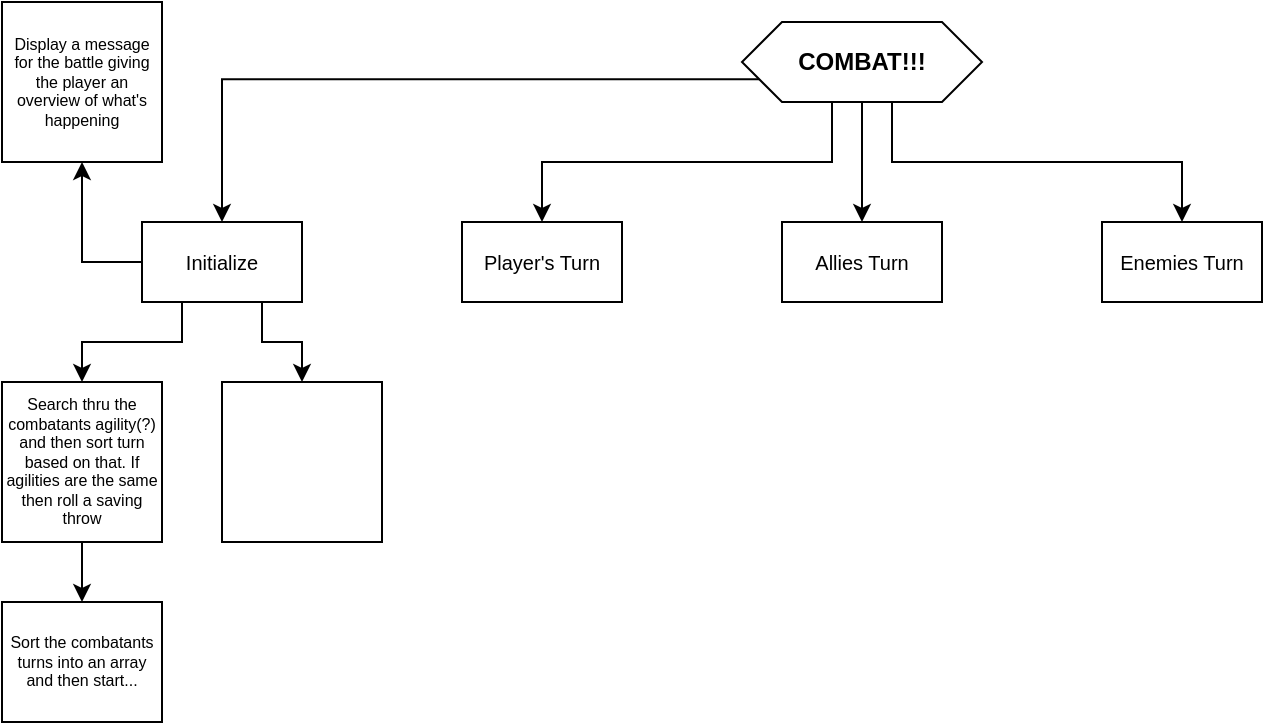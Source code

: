 <mxfile version="23.1.5" type="device">
  <diagram name="Page-1" id="1CR14b1-mnpwQ3id7qt0">
    <mxGraphModel dx="574" dy="338" grid="1" gridSize="10" guides="1" tooltips="1" connect="1" arrows="1" fold="1" page="1" pageScale="1" pageWidth="850" pageHeight="1100" math="0" shadow="0">
      <root>
        <mxCell id="0" />
        <mxCell id="1" parent="0" />
        <mxCell id="Eu9qbw4WFrngPm7MnrsQ-3" style="edgeStyle=orthogonalEdgeStyle;rounded=0;orthogonalLoop=1;jettySize=auto;html=1;exitX=0;exitY=0.75;exitDx=0;exitDy=0;entryX=0.5;entryY=0;entryDx=0;entryDy=0;" parent="1" source="Eu9qbw4WFrngPm7MnrsQ-1" target="Eu9qbw4WFrngPm7MnrsQ-2" edge="1">
          <mxGeometry relative="1" as="geometry" />
        </mxCell>
        <mxCell id="Eu9qbw4WFrngPm7MnrsQ-5" style="edgeStyle=orthogonalEdgeStyle;rounded=0;orthogonalLoop=1;jettySize=auto;html=1;exitX=0.375;exitY=1;exitDx=0;exitDy=0;entryX=0.5;entryY=0;entryDx=0;entryDy=0;" parent="1" source="Eu9qbw4WFrngPm7MnrsQ-1" target="Eu9qbw4WFrngPm7MnrsQ-4" edge="1">
          <mxGeometry relative="1" as="geometry" />
        </mxCell>
        <mxCell id="Eu9qbw4WFrngPm7MnrsQ-8" style="edgeStyle=orthogonalEdgeStyle;rounded=0;orthogonalLoop=1;jettySize=auto;html=1;exitX=0.5;exitY=1;exitDx=0;exitDy=0;entryX=0.5;entryY=0;entryDx=0;entryDy=0;" parent="1" source="Eu9qbw4WFrngPm7MnrsQ-1" target="Eu9qbw4WFrngPm7MnrsQ-6" edge="1">
          <mxGeometry relative="1" as="geometry" />
        </mxCell>
        <mxCell id="Eu9qbw4WFrngPm7MnrsQ-10" style="edgeStyle=orthogonalEdgeStyle;rounded=0;orthogonalLoop=1;jettySize=auto;html=1;exitX=0.625;exitY=1;exitDx=0;exitDy=0;" parent="1" source="Eu9qbw4WFrngPm7MnrsQ-1" target="Eu9qbw4WFrngPm7MnrsQ-9" edge="1">
          <mxGeometry relative="1" as="geometry" />
        </mxCell>
        <mxCell id="Eu9qbw4WFrngPm7MnrsQ-1" value="COMBAT!!!" style="shape=hexagon;perimeter=hexagonPerimeter2;whiteSpace=wrap;html=1;fixedSize=1;fontStyle=1" parent="1" vertex="1">
          <mxGeometry x="380" y="20" width="120" height="40" as="geometry" />
        </mxCell>
        <mxCell id="Eu9qbw4WFrngPm7MnrsQ-12" style="edgeStyle=orthogonalEdgeStyle;rounded=0;orthogonalLoop=1;jettySize=auto;html=1;exitX=0.25;exitY=1;exitDx=0;exitDy=0;entryX=0.5;entryY=0;entryDx=0;entryDy=0;" parent="1" source="Eu9qbw4WFrngPm7MnrsQ-2" target="Eu9qbw4WFrngPm7MnrsQ-11" edge="1">
          <mxGeometry relative="1" as="geometry" />
        </mxCell>
        <mxCell id="Eu9qbw4WFrngPm7MnrsQ-16" style="edgeStyle=orthogonalEdgeStyle;rounded=0;orthogonalLoop=1;jettySize=auto;html=1;exitX=0.75;exitY=1;exitDx=0;exitDy=0;" parent="1" source="Eu9qbw4WFrngPm7MnrsQ-2" target="Eu9qbw4WFrngPm7MnrsQ-15" edge="1">
          <mxGeometry relative="1" as="geometry" />
        </mxCell>
        <mxCell id="EuC-ZvgoZcaCDhcO-XC--2" style="edgeStyle=orthogonalEdgeStyle;rounded=0;orthogonalLoop=1;jettySize=auto;html=1;exitX=0;exitY=0.5;exitDx=0;exitDy=0;entryX=0.5;entryY=1;entryDx=0;entryDy=0;" edge="1" parent="1" source="Eu9qbw4WFrngPm7MnrsQ-2" target="EuC-ZvgoZcaCDhcO-XC--1">
          <mxGeometry relative="1" as="geometry" />
        </mxCell>
        <mxCell id="Eu9qbw4WFrngPm7MnrsQ-2" value="Initialize" style="rounded=0;whiteSpace=wrap;html=1;fontSize=10;" parent="1" vertex="1">
          <mxGeometry x="80" y="120" width="80" height="40" as="geometry" />
        </mxCell>
        <mxCell id="Eu9qbw4WFrngPm7MnrsQ-4" value="Player&#39;s Turn" style="rounded=0;whiteSpace=wrap;html=1;fontSize=10;" parent="1" vertex="1">
          <mxGeometry x="240" y="120" width="80" height="40" as="geometry" />
        </mxCell>
        <mxCell id="Eu9qbw4WFrngPm7MnrsQ-6" value="Allies Turn" style="rounded=0;whiteSpace=wrap;html=1;fontSize=10;" parent="1" vertex="1">
          <mxGeometry x="400" y="120" width="80" height="40" as="geometry" />
        </mxCell>
        <mxCell id="Eu9qbw4WFrngPm7MnrsQ-9" value="Enemies Turn" style="rounded=0;whiteSpace=wrap;html=1;fontSize=10;" parent="1" vertex="1">
          <mxGeometry x="560" y="120" width="80" height="40" as="geometry" />
        </mxCell>
        <mxCell id="Eu9qbw4WFrngPm7MnrsQ-14" style="edgeStyle=orthogonalEdgeStyle;rounded=0;orthogonalLoop=1;jettySize=auto;html=1;exitX=0.5;exitY=1;exitDx=0;exitDy=0;entryX=0.5;entryY=0;entryDx=0;entryDy=0;" parent="1" source="Eu9qbw4WFrngPm7MnrsQ-11" target="Eu9qbw4WFrngPm7MnrsQ-13" edge="1">
          <mxGeometry relative="1" as="geometry" />
        </mxCell>
        <mxCell id="Eu9qbw4WFrngPm7MnrsQ-11" value="Search thru the combatants agility(?) and then sort turn based on that. If agilities are the same then roll a saving throw" style="rounded=0;whiteSpace=wrap;html=1;fontSize=8;" parent="1" vertex="1">
          <mxGeometry x="10" y="200" width="80" height="80" as="geometry" />
        </mxCell>
        <mxCell id="Eu9qbw4WFrngPm7MnrsQ-13" value="Sort the combatants turns into an array and then start..." style="rounded=0;whiteSpace=wrap;html=1;fontSize=8;" parent="1" vertex="1">
          <mxGeometry x="10" y="310" width="80" height="60" as="geometry" />
        </mxCell>
        <mxCell id="Eu9qbw4WFrngPm7MnrsQ-15" value="" style="rounded=0;whiteSpace=wrap;html=1;fontSize=8;" parent="1" vertex="1">
          <mxGeometry x="120" y="200" width="80" height="80" as="geometry" />
        </mxCell>
        <mxCell id="EuC-ZvgoZcaCDhcO-XC--1" value="Display a message for the battle giving the player an overview of what&#39;s happening" style="rounded=0;whiteSpace=wrap;html=1;fontSize=8;" vertex="1" parent="1">
          <mxGeometry x="10" y="10" width="80" height="80" as="geometry" />
        </mxCell>
      </root>
    </mxGraphModel>
  </diagram>
</mxfile>
